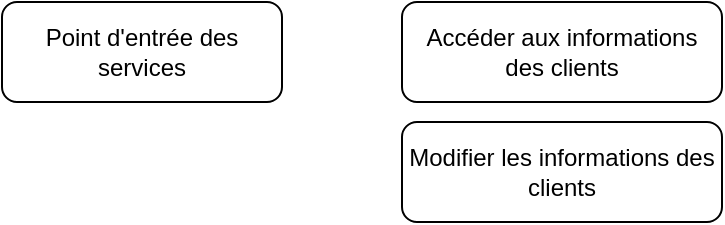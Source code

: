 <mxfile version="20.2.7" type="github">
  <diagram id="JNVbgqYIRuARaCZmSSz4" name="Page-1">
    <mxGraphModel dx="1422" dy="724" grid="1" gridSize="10" guides="1" tooltips="1" connect="1" arrows="1" fold="1" page="1" pageScale="1" pageWidth="827" pageHeight="1169" math="0" shadow="0">
      <root>
        <mxCell id="0" />
        <mxCell id="1" parent="0" />
        <mxCell id="7YNZsPMPIIOZVxPNQjGd-1" value="Point d&#39;entrée des services" style="rounded=1;whiteSpace=wrap;html=1;" vertex="1" parent="1">
          <mxGeometry x="70" y="110" width="140" height="50" as="geometry" />
        </mxCell>
        <mxCell id="7YNZsPMPIIOZVxPNQjGd-2" value="Accéder aux informations des clients" style="rounded=1;whiteSpace=wrap;html=1;" vertex="1" parent="1">
          <mxGeometry x="270" y="110" width="160" height="50" as="geometry" />
        </mxCell>
        <mxCell id="7YNZsPMPIIOZVxPNQjGd-3" value="Modifier les informations des clients" style="rounded=1;whiteSpace=wrap;html=1;" vertex="1" parent="1">
          <mxGeometry x="270" y="170" width="160" height="50" as="geometry" />
        </mxCell>
      </root>
    </mxGraphModel>
  </diagram>
</mxfile>
